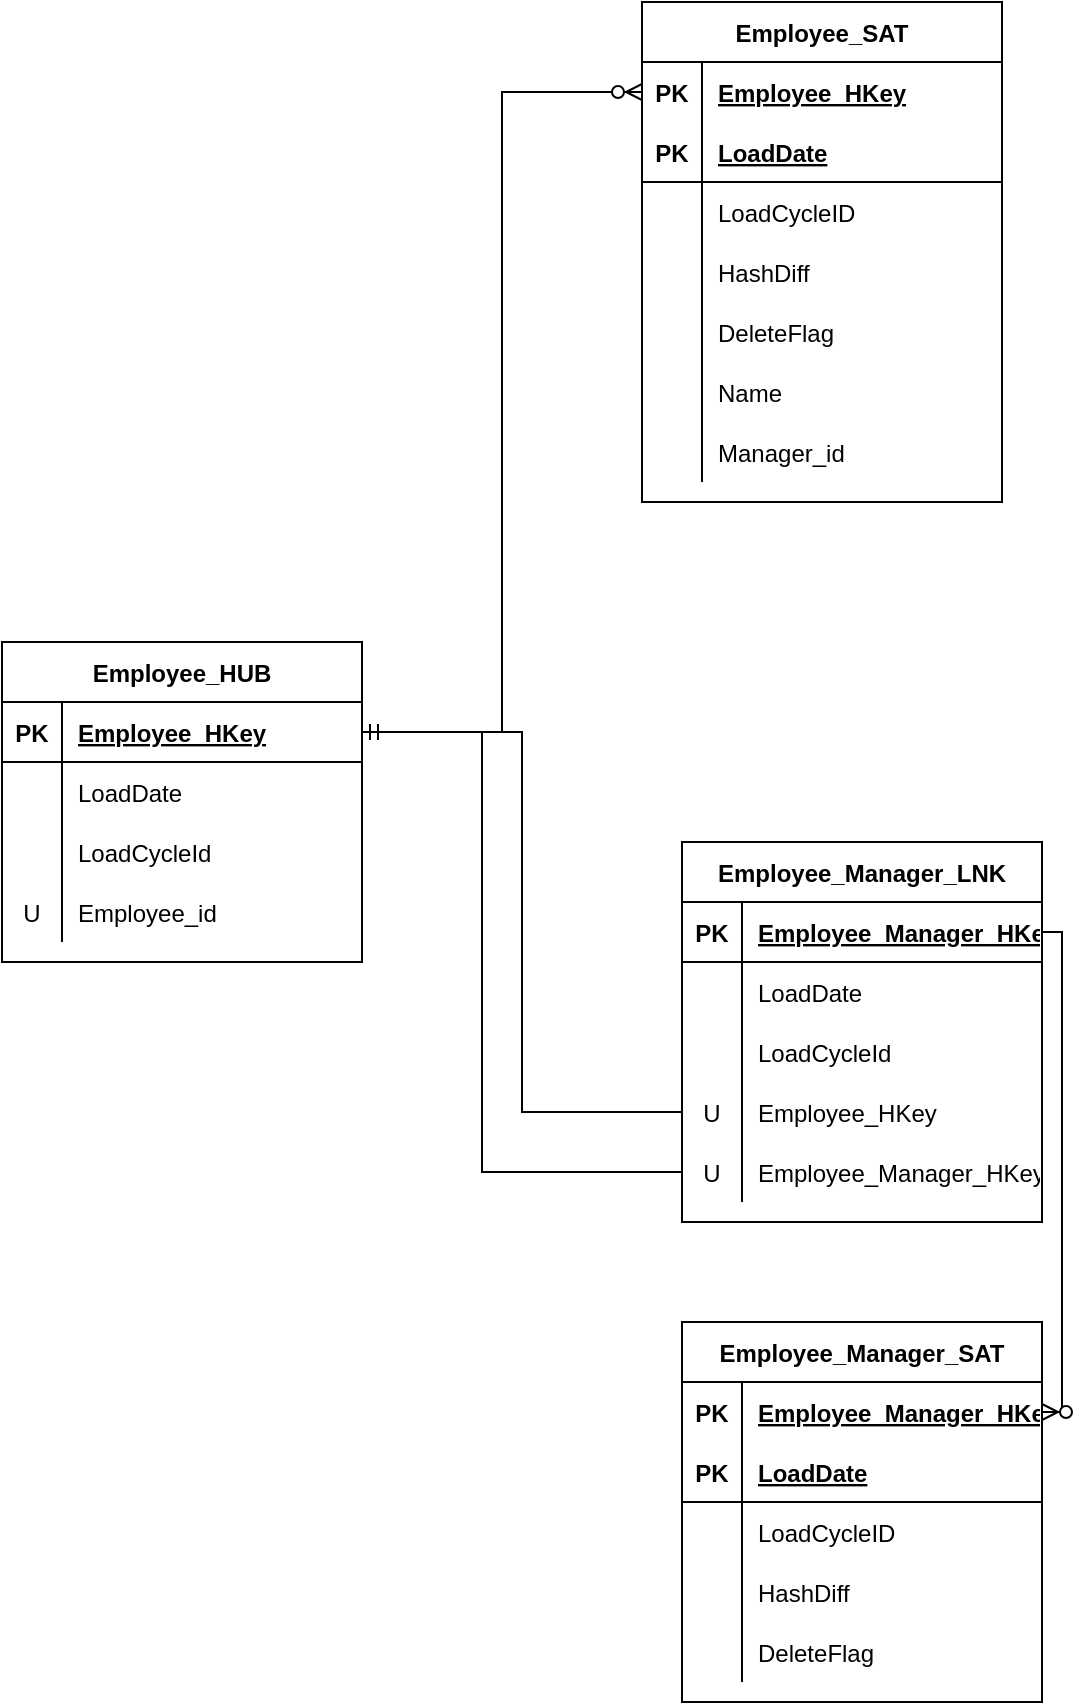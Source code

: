 <mxfile version="16.6.1" type="github">
  <diagram id="XhAqb81qaY7WWSxsu5OB" name="Page-1">
    <mxGraphModel dx="1407" dy="971" grid="1" gridSize="10" guides="1" tooltips="1" connect="1" arrows="1" fold="1" page="1" pageScale="1" pageWidth="827" pageHeight="1169" math="0" shadow="0">
      <root>
        <mxCell id="0" />
        <mxCell id="1" parent="0" />
        <mxCell id="ZphcTN7l0d4UDiau926S-1" value="Employee_HUB" style="shape=table;startSize=30;container=1;collapsible=1;childLayout=tableLayout;fixedRows=1;rowLines=0;fontStyle=1;align=center;resizeLast=1;" parent="1" vertex="1">
          <mxGeometry x="80" y="370" width="180" height="160" as="geometry" />
        </mxCell>
        <mxCell id="ZphcTN7l0d4UDiau926S-2" value="" style="shape=tableRow;horizontal=0;startSize=0;swimlaneHead=0;swimlaneBody=0;fillColor=none;collapsible=0;dropTarget=0;points=[[0,0.5],[1,0.5]];portConstraint=eastwest;top=0;left=0;right=0;bottom=1;" parent="ZphcTN7l0d4UDiau926S-1" vertex="1">
          <mxGeometry y="30" width="180" height="30" as="geometry" />
        </mxCell>
        <mxCell id="ZphcTN7l0d4UDiau926S-3" value="PK" style="shape=partialRectangle;connectable=0;fillColor=none;top=0;left=0;bottom=0;right=0;fontStyle=1;overflow=hidden;" parent="ZphcTN7l0d4UDiau926S-2" vertex="1">
          <mxGeometry width="30" height="30" as="geometry">
            <mxRectangle width="30" height="30" as="alternateBounds" />
          </mxGeometry>
        </mxCell>
        <mxCell id="ZphcTN7l0d4UDiau926S-4" value="Employee_HKey" style="shape=partialRectangle;connectable=0;fillColor=none;top=0;left=0;bottom=0;right=0;align=left;spacingLeft=6;fontStyle=5;overflow=hidden;" parent="ZphcTN7l0d4UDiau926S-2" vertex="1">
          <mxGeometry x="30" width="150" height="30" as="geometry">
            <mxRectangle width="150" height="30" as="alternateBounds" />
          </mxGeometry>
        </mxCell>
        <mxCell id="ZphcTN7l0d4UDiau926S-5" value="" style="shape=tableRow;horizontal=0;startSize=0;swimlaneHead=0;swimlaneBody=0;fillColor=none;collapsible=0;dropTarget=0;points=[[0,0.5],[1,0.5]];portConstraint=eastwest;top=0;left=0;right=0;bottom=0;" parent="ZphcTN7l0d4UDiau926S-1" vertex="1">
          <mxGeometry y="60" width="180" height="30" as="geometry" />
        </mxCell>
        <mxCell id="ZphcTN7l0d4UDiau926S-6" value="" style="shape=partialRectangle;connectable=0;fillColor=none;top=0;left=0;bottom=0;right=0;editable=1;overflow=hidden;" parent="ZphcTN7l0d4UDiau926S-5" vertex="1">
          <mxGeometry width="30" height="30" as="geometry">
            <mxRectangle width="30" height="30" as="alternateBounds" />
          </mxGeometry>
        </mxCell>
        <mxCell id="ZphcTN7l0d4UDiau926S-7" value="LoadDate" style="shape=partialRectangle;connectable=0;fillColor=none;top=0;left=0;bottom=0;right=0;align=left;spacingLeft=6;overflow=hidden;" parent="ZphcTN7l0d4UDiau926S-5" vertex="1">
          <mxGeometry x="30" width="150" height="30" as="geometry">
            <mxRectangle width="150" height="30" as="alternateBounds" />
          </mxGeometry>
        </mxCell>
        <mxCell id="ZphcTN7l0d4UDiau926S-8" value="" style="shape=tableRow;horizontal=0;startSize=0;swimlaneHead=0;swimlaneBody=0;fillColor=none;collapsible=0;dropTarget=0;points=[[0,0.5],[1,0.5]];portConstraint=eastwest;top=0;left=0;right=0;bottom=0;" parent="ZphcTN7l0d4UDiau926S-1" vertex="1">
          <mxGeometry y="90" width="180" height="30" as="geometry" />
        </mxCell>
        <mxCell id="ZphcTN7l0d4UDiau926S-9" value="" style="shape=partialRectangle;connectable=0;fillColor=none;top=0;left=0;bottom=0;right=0;editable=1;overflow=hidden;" parent="ZphcTN7l0d4UDiau926S-8" vertex="1">
          <mxGeometry width="30" height="30" as="geometry">
            <mxRectangle width="30" height="30" as="alternateBounds" />
          </mxGeometry>
        </mxCell>
        <mxCell id="ZphcTN7l0d4UDiau926S-10" value="LoadCycleId" style="shape=partialRectangle;connectable=0;fillColor=none;top=0;left=0;bottom=0;right=0;align=left;spacingLeft=6;overflow=hidden;" parent="ZphcTN7l0d4UDiau926S-8" vertex="1">
          <mxGeometry x="30" width="150" height="30" as="geometry">
            <mxRectangle width="150" height="30" as="alternateBounds" />
          </mxGeometry>
        </mxCell>
        <mxCell id="ZphcTN7l0d4UDiau926S-11" value="" style="shape=tableRow;horizontal=0;startSize=0;swimlaneHead=0;swimlaneBody=0;fillColor=none;collapsible=0;dropTarget=0;points=[[0,0.5],[1,0.5]];portConstraint=eastwest;top=0;left=0;right=0;bottom=0;" parent="ZphcTN7l0d4UDiau926S-1" vertex="1">
          <mxGeometry y="120" width="180" height="30" as="geometry" />
        </mxCell>
        <mxCell id="ZphcTN7l0d4UDiau926S-12" value="U" style="shape=partialRectangle;connectable=0;fillColor=none;top=0;left=0;bottom=0;right=0;editable=1;overflow=hidden;" parent="ZphcTN7l0d4UDiau926S-11" vertex="1">
          <mxGeometry width="30" height="30" as="geometry">
            <mxRectangle width="30" height="30" as="alternateBounds" />
          </mxGeometry>
        </mxCell>
        <mxCell id="ZphcTN7l0d4UDiau926S-13" value="Employee_id" style="shape=partialRectangle;connectable=0;fillColor=none;top=0;left=0;bottom=0;right=0;align=left;spacingLeft=6;overflow=hidden;" parent="ZphcTN7l0d4UDiau926S-11" vertex="1">
          <mxGeometry x="30" width="150" height="30" as="geometry">
            <mxRectangle width="150" height="30" as="alternateBounds" />
          </mxGeometry>
        </mxCell>
        <mxCell id="_coLPlHxsg114Q_rJmpB-6" value="" style="edgeStyle=orthogonalEdgeStyle;fontSize=12;html=1;endArrow=ERzeroToMany;endFill=1;rounded=0;entryX=0;entryY=0.5;entryDx=0;entryDy=0;exitX=1;exitY=0.5;exitDx=0;exitDy=0;" parent="1" source="ZphcTN7l0d4UDiau926S-2" target="n3BJNJHqNVwFad4HW_yZ-2" edge="1">
          <mxGeometry width="100" height="100" relative="1" as="geometry">
            <mxPoint x="340" y="780" as="sourcePoint" />
            <mxPoint x="440" y="680" as="targetPoint" />
          </mxGeometry>
        </mxCell>
        <mxCell id="n3BJNJHqNVwFad4HW_yZ-1" value="Employee_SAT" style="shape=table;startSize=30;container=1;collapsible=1;childLayout=tableLayout;fixedRows=1;rowLines=0;fontStyle=1;align=center;resizeLast=1;" vertex="1" parent="1">
          <mxGeometry x="400" y="50" width="180" height="250" as="geometry" />
        </mxCell>
        <mxCell id="n3BJNJHqNVwFad4HW_yZ-2" value="" style="shape=tableRow;horizontal=0;startSize=0;swimlaneHead=0;swimlaneBody=0;fillColor=none;collapsible=0;dropTarget=0;points=[[0,0.5],[1,0.5]];portConstraint=eastwest;top=0;left=0;right=0;bottom=0;" vertex="1" parent="n3BJNJHqNVwFad4HW_yZ-1">
          <mxGeometry y="30" width="180" height="30" as="geometry" />
        </mxCell>
        <mxCell id="n3BJNJHqNVwFad4HW_yZ-3" value="PK" style="shape=partialRectangle;connectable=0;fillColor=none;top=0;left=0;bottom=0;right=0;fontStyle=1;overflow=hidden;" vertex="1" parent="n3BJNJHqNVwFad4HW_yZ-2">
          <mxGeometry width="30" height="30" as="geometry">
            <mxRectangle width="30" height="30" as="alternateBounds" />
          </mxGeometry>
        </mxCell>
        <mxCell id="n3BJNJHqNVwFad4HW_yZ-4" value="Employee_HKey" style="shape=partialRectangle;connectable=0;fillColor=none;top=0;left=0;bottom=0;right=0;align=left;spacingLeft=6;fontStyle=5;overflow=hidden;" vertex="1" parent="n3BJNJHqNVwFad4HW_yZ-2">
          <mxGeometry x="30" width="150" height="30" as="geometry">
            <mxRectangle width="150" height="30" as="alternateBounds" />
          </mxGeometry>
        </mxCell>
        <mxCell id="n3BJNJHqNVwFad4HW_yZ-5" value="" style="shape=tableRow;horizontal=0;startSize=0;swimlaneHead=0;swimlaneBody=0;fillColor=none;collapsible=0;dropTarget=0;points=[[0,0.5],[1,0.5]];portConstraint=eastwest;top=0;left=0;right=0;bottom=1;" vertex="1" parent="n3BJNJHqNVwFad4HW_yZ-1">
          <mxGeometry y="60" width="180" height="30" as="geometry" />
        </mxCell>
        <mxCell id="n3BJNJHqNVwFad4HW_yZ-6" value="PK" style="shape=partialRectangle;connectable=0;fillColor=none;top=0;left=0;bottom=0;right=0;fontStyle=1;overflow=hidden;" vertex="1" parent="n3BJNJHqNVwFad4HW_yZ-5">
          <mxGeometry width="30" height="30" as="geometry">
            <mxRectangle width="30" height="30" as="alternateBounds" />
          </mxGeometry>
        </mxCell>
        <mxCell id="n3BJNJHqNVwFad4HW_yZ-7" value="LoadDate" style="shape=partialRectangle;connectable=0;fillColor=none;top=0;left=0;bottom=0;right=0;align=left;spacingLeft=6;fontStyle=5;overflow=hidden;" vertex="1" parent="n3BJNJHqNVwFad4HW_yZ-5">
          <mxGeometry x="30" width="150" height="30" as="geometry">
            <mxRectangle width="150" height="30" as="alternateBounds" />
          </mxGeometry>
        </mxCell>
        <mxCell id="n3BJNJHqNVwFad4HW_yZ-8" value="" style="shape=tableRow;horizontal=0;startSize=0;swimlaneHead=0;swimlaneBody=0;fillColor=none;collapsible=0;dropTarget=0;points=[[0,0.5],[1,0.5]];portConstraint=eastwest;top=0;left=0;right=0;bottom=0;" vertex="1" parent="n3BJNJHqNVwFad4HW_yZ-1">
          <mxGeometry y="90" width="180" height="30" as="geometry" />
        </mxCell>
        <mxCell id="n3BJNJHqNVwFad4HW_yZ-9" value="" style="shape=partialRectangle;connectable=0;fillColor=none;top=0;left=0;bottom=0;right=0;editable=1;overflow=hidden;" vertex="1" parent="n3BJNJHqNVwFad4HW_yZ-8">
          <mxGeometry width="30" height="30" as="geometry">
            <mxRectangle width="30" height="30" as="alternateBounds" />
          </mxGeometry>
        </mxCell>
        <mxCell id="n3BJNJHqNVwFad4HW_yZ-10" value="LoadCycleID" style="shape=partialRectangle;connectable=0;fillColor=none;top=0;left=0;bottom=0;right=0;align=left;spacingLeft=6;overflow=hidden;" vertex="1" parent="n3BJNJHqNVwFad4HW_yZ-8">
          <mxGeometry x="30" width="150" height="30" as="geometry">
            <mxRectangle width="150" height="30" as="alternateBounds" />
          </mxGeometry>
        </mxCell>
        <mxCell id="n3BJNJHqNVwFad4HW_yZ-11" value="" style="shape=tableRow;horizontal=0;startSize=0;swimlaneHead=0;swimlaneBody=0;fillColor=none;collapsible=0;dropTarget=0;points=[[0,0.5],[1,0.5]];portConstraint=eastwest;top=0;left=0;right=0;bottom=0;" vertex="1" parent="n3BJNJHqNVwFad4HW_yZ-1">
          <mxGeometry y="120" width="180" height="30" as="geometry" />
        </mxCell>
        <mxCell id="n3BJNJHqNVwFad4HW_yZ-12" value="" style="shape=partialRectangle;connectable=0;fillColor=none;top=0;left=0;bottom=0;right=0;editable=1;overflow=hidden;" vertex="1" parent="n3BJNJHqNVwFad4HW_yZ-11">
          <mxGeometry width="30" height="30" as="geometry">
            <mxRectangle width="30" height="30" as="alternateBounds" />
          </mxGeometry>
        </mxCell>
        <mxCell id="n3BJNJHqNVwFad4HW_yZ-13" value="HashDiff" style="shape=partialRectangle;connectable=0;fillColor=none;top=0;left=0;bottom=0;right=0;align=left;spacingLeft=6;overflow=hidden;" vertex="1" parent="n3BJNJHqNVwFad4HW_yZ-11">
          <mxGeometry x="30" width="150" height="30" as="geometry">
            <mxRectangle width="150" height="30" as="alternateBounds" />
          </mxGeometry>
        </mxCell>
        <mxCell id="n3BJNJHqNVwFad4HW_yZ-14" value="" style="shape=tableRow;horizontal=0;startSize=0;swimlaneHead=0;swimlaneBody=0;fillColor=none;collapsible=0;dropTarget=0;points=[[0,0.5],[1,0.5]];portConstraint=eastwest;top=0;left=0;right=0;bottom=0;" vertex="1" parent="n3BJNJHqNVwFad4HW_yZ-1">
          <mxGeometry y="150" width="180" height="30" as="geometry" />
        </mxCell>
        <mxCell id="n3BJNJHqNVwFad4HW_yZ-15" value="" style="shape=partialRectangle;connectable=0;fillColor=none;top=0;left=0;bottom=0;right=0;editable=1;overflow=hidden;" vertex="1" parent="n3BJNJHqNVwFad4HW_yZ-14">
          <mxGeometry width="30" height="30" as="geometry">
            <mxRectangle width="30" height="30" as="alternateBounds" />
          </mxGeometry>
        </mxCell>
        <mxCell id="n3BJNJHqNVwFad4HW_yZ-16" value="DeleteFlag" style="shape=partialRectangle;connectable=0;fillColor=none;top=0;left=0;bottom=0;right=0;align=left;spacingLeft=6;overflow=hidden;" vertex="1" parent="n3BJNJHqNVwFad4HW_yZ-14">
          <mxGeometry x="30" width="150" height="30" as="geometry">
            <mxRectangle width="150" height="30" as="alternateBounds" />
          </mxGeometry>
        </mxCell>
        <mxCell id="n3BJNJHqNVwFad4HW_yZ-17" value="" style="shape=tableRow;horizontal=0;startSize=0;swimlaneHead=0;swimlaneBody=0;fillColor=none;collapsible=0;dropTarget=0;points=[[0,0.5],[1,0.5]];portConstraint=eastwest;top=0;left=0;right=0;bottom=0;" vertex="1" parent="n3BJNJHqNVwFad4HW_yZ-1">
          <mxGeometry y="180" width="180" height="30" as="geometry" />
        </mxCell>
        <mxCell id="n3BJNJHqNVwFad4HW_yZ-18" value="" style="shape=partialRectangle;connectable=0;fillColor=none;top=0;left=0;bottom=0;right=0;editable=1;overflow=hidden;" vertex="1" parent="n3BJNJHqNVwFad4HW_yZ-17">
          <mxGeometry width="30" height="30" as="geometry">
            <mxRectangle width="30" height="30" as="alternateBounds" />
          </mxGeometry>
        </mxCell>
        <mxCell id="n3BJNJHqNVwFad4HW_yZ-19" value="Name" style="shape=partialRectangle;connectable=0;fillColor=none;top=0;left=0;bottom=0;right=0;align=left;spacingLeft=6;overflow=hidden;" vertex="1" parent="n3BJNJHqNVwFad4HW_yZ-17">
          <mxGeometry x="30" width="150" height="30" as="geometry">
            <mxRectangle width="150" height="30" as="alternateBounds" />
          </mxGeometry>
        </mxCell>
        <mxCell id="n3BJNJHqNVwFad4HW_yZ-45" value="" style="shape=tableRow;horizontal=0;startSize=0;swimlaneHead=0;swimlaneBody=0;fillColor=none;collapsible=0;dropTarget=0;points=[[0,0.5],[1,0.5]];portConstraint=eastwest;top=0;left=0;right=0;bottom=0;" vertex="1" parent="n3BJNJHqNVwFad4HW_yZ-1">
          <mxGeometry y="210" width="180" height="30" as="geometry" />
        </mxCell>
        <mxCell id="n3BJNJHqNVwFad4HW_yZ-46" value="" style="shape=partialRectangle;connectable=0;fillColor=none;top=0;left=0;bottom=0;right=0;editable=1;overflow=hidden;" vertex="1" parent="n3BJNJHqNVwFad4HW_yZ-45">
          <mxGeometry width="30" height="30" as="geometry">
            <mxRectangle width="30" height="30" as="alternateBounds" />
          </mxGeometry>
        </mxCell>
        <mxCell id="n3BJNJHqNVwFad4HW_yZ-47" value="Manager_id" style="shape=partialRectangle;connectable=0;fillColor=none;top=0;left=0;bottom=0;right=0;align=left;spacingLeft=6;overflow=hidden;" vertex="1" parent="n3BJNJHqNVwFad4HW_yZ-45">
          <mxGeometry x="30" width="150" height="30" as="geometry">
            <mxRectangle width="150" height="30" as="alternateBounds" />
          </mxGeometry>
        </mxCell>
        <mxCell id="n3BJNJHqNVwFad4HW_yZ-20" value="Employee_Manager_LNK" style="shape=table;startSize=30;container=1;collapsible=1;childLayout=tableLayout;fixedRows=1;rowLines=0;fontStyle=1;align=center;resizeLast=1;" vertex="1" parent="1">
          <mxGeometry x="420" y="470" width="180" height="190" as="geometry" />
        </mxCell>
        <mxCell id="n3BJNJHqNVwFad4HW_yZ-21" value="" style="shape=tableRow;horizontal=0;startSize=0;swimlaneHead=0;swimlaneBody=0;fillColor=none;collapsible=0;dropTarget=0;points=[[0,0.5],[1,0.5]];portConstraint=eastwest;top=0;left=0;right=0;bottom=1;" vertex="1" parent="n3BJNJHqNVwFad4HW_yZ-20">
          <mxGeometry y="30" width="180" height="30" as="geometry" />
        </mxCell>
        <mxCell id="n3BJNJHqNVwFad4HW_yZ-22" value="PK" style="shape=partialRectangle;connectable=0;fillColor=none;top=0;left=0;bottom=0;right=0;fontStyle=1;overflow=hidden;" vertex="1" parent="n3BJNJHqNVwFad4HW_yZ-21">
          <mxGeometry width="30" height="30" as="geometry">
            <mxRectangle width="30" height="30" as="alternateBounds" />
          </mxGeometry>
        </mxCell>
        <mxCell id="n3BJNJHqNVwFad4HW_yZ-23" value="Employee_Manager_HKey" style="shape=partialRectangle;connectable=0;fillColor=none;top=0;left=0;bottom=0;right=0;align=left;spacingLeft=6;fontStyle=5;overflow=hidden;" vertex="1" parent="n3BJNJHqNVwFad4HW_yZ-21">
          <mxGeometry x="30" width="150" height="30" as="geometry">
            <mxRectangle width="150" height="30" as="alternateBounds" />
          </mxGeometry>
        </mxCell>
        <mxCell id="n3BJNJHqNVwFad4HW_yZ-24" value="" style="shape=tableRow;horizontal=0;startSize=0;swimlaneHead=0;swimlaneBody=0;fillColor=none;collapsible=0;dropTarget=0;points=[[0,0.5],[1,0.5]];portConstraint=eastwest;top=0;left=0;right=0;bottom=0;" vertex="1" parent="n3BJNJHqNVwFad4HW_yZ-20">
          <mxGeometry y="60" width="180" height="30" as="geometry" />
        </mxCell>
        <mxCell id="n3BJNJHqNVwFad4HW_yZ-25" value="" style="shape=partialRectangle;connectable=0;fillColor=none;top=0;left=0;bottom=0;right=0;editable=1;overflow=hidden;" vertex="1" parent="n3BJNJHqNVwFad4HW_yZ-24">
          <mxGeometry width="30" height="30" as="geometry">
            <mxRectangle width="30" height="30" as="alternateBounds" />
          </mxGeometry>
        </mxCell>
        <mxCell id="n3BJNJHqNVwFad4HW_yZ-26" value="LoadDate" style="shape=partialRectangle;connectable=0;fillColor=none;top=0;left=0;bottom=0;right=0;align=left;spacingLeft=6;overflow=hidden;" vertex="1" parent="n3BJNJHqNVwFad4HW_yZ-24">
          <mxGeometry x="30" width="150" height="30" as="geometry">
            <mxRectangle width="150" height="30" as="alternateBounds" />
          </mxGeometry>
        </mxCell>
        <mxCell id="n3BJNJHqNVwFad4HW_yZ-27" value="" style="shape=tableRow;horizontal=0;startSize=0;swimlaneHead=0;swimlaneBody=0;fillColor=none;collapsible=0;dropTarget=0;points=[[0,0.5],[1,0.5]];portConstraint=eastwest;top=0;left=0;right=0;bottom=0;" vertex="1" parent="n3BJNJHqNVwFad4HW_yZ-20">
          <mxGeometry y="90" width="180" height="30" as="geometry" />
        </mxCell>
        <mxCell id="n3BJNJHqNVwFad4HW_yZ-28" value="" style="shape=partialRectangle;connectable=0;fillColor=none;top=0;left=0;bottom=0;right=0;editable=1;overflow=hidden;" vertex="1" parent="n3BJNJHqNVwFad4HW_yZ-27">
          <mxGeometry width="30" height="30" as="geometry">
            <mxRectangle width="30" height="30" as="alternateBounds" />
          </mxGeometry>
        </mxCell>
        <mxCell id="n3BJNJHqNVwFad4HW_yZ-29" value="LoadCycleId" style="shape=partialRectangle;connectable=0;fillColor=none;top=0;left=0;bottom=0;right=0;align=left;spacingLeft=6;overflow=hidden;" vertex="1" parent="n3BJNJHqNVwFad4HW_yZ-27">
          <mxGeometry x="30" width="150" height="30" as="geometry">
            <mxRectangle width="150" height="30" as="alternateBounds" />
          </mxGeometry>
        </mxCell>
        <mxCell id="n3BJNJHqNVwFad4HW_yZ-30" value="" style="shape=tableRow;horizontal=0;startSize=0;swimlaneHead=0;swimlaneBody=0;fillColor=none;collapsible=0;dropTarget=0;points=[[0,0.5],[1,0.5]];portConstraint=eastwest;top=0;left=0;right=0;bottom=0;" vertex="1" parent="n3BJNJHqNVwFad4HW_yZ-20">
          <mxGeometry y="120" width="180" height="30" as="geometry" />
        </mxCell>
        <mxCell id="n3BJNJHqNVwFad4HW_yZ-31" value="U" style="shape=partialRectangle;connectable=0;fillColor=none;top=0;left=0;bottom=0;right=0;editable=1;overflow=hidden;" vertex="1" parent="n3BJNJHqNVwFad4HW_yZ-30">
          <mxGeometry width="30" height="30" as="geometry">
            <mxRectangle width="30" height="30" as="alternateBounds" />
          </mxGeometry>
        </mxCell>
        <mxCell id="n3BJNJHqNVwFad4HW_yZ-32" value="Employee_HKey" style="shape=partialRectangle;connectable=0;fillColor=none;top=0;left=0;bottom=0;right=0;align=left;spacingLeft=6;overflow=hidden;" vertex="1" parent="n3BJNJHqNVwFad4HW_yZ-30">
          <mxGeometry x="30" width="150" height="30" as="geometry">
            <mxRectangle width="150" height="30" as="alternateBounds" />
          </mxGeometry>
        </mxCell>
        <mxCell id="n3BJNJHqNVwFad4HW_yZ-48" value="" style="shape=tableRow;horizontal=0;startSize=0;swimlaneHead=0;swimlaneBody=0;fillColor=none;collapsible=0;dropTarget=0;points=[[0,0.5],[1,0.5]];portConstraint=eastwest;top=0;left=0;right=0;bottom=0;" vertex="1" parent="n3BJNJHqNVwFad4HW_yZ-20">
          <mxGeometry y="150" width="180" height="30" as="geometry" />
        </mxCell>
        <mxCell id="n3BJNJHqNVwFad4HW_yZ-49" value="U" style="shape=partialRectangle;connectable=0;fillColor=none;top=0;left=0;bottom=0;right=0;editable=1;overflow=hidden;" vertex="1" parent="n3BJNJHqNVwFad4HW_yZ-48">
          <mxGeometry width="30" height="30" as="geometry">
            <mxRectangle width="30" height="30" as="alternateBounds" />
          </mxGeometry>
        </mxCell>
        <mxCell id="n3BJNJHqNVwFad4HW_yZ-50" value="Employee_Manager_HKey" style="shape=partialRectangle;connectable=0;fillColor=none;top=0;left=0;bottom=0;right=0;align=left;spacingLeft=6;overflow=hidden;" vertex="1" parent="n3BJNJHqNVwFad4HW_yZ-48">
          <mxGeometry x="30" width="150" height="30" as="geometry">
            <mxRectangle width="150" height="30" as="alternateBounds" />
          </mxGeometry>
        </mxCell>
        <mxCell id="n3BJNJHqNVwFad4HW_yZ-51" value="" style="edgeStyle=orthogonalEdgeStyle;fontSize=12;html=1;endArrow=ERmandOne;rounded=0;entryX=1;entryY=0.5;entryDx=0;entryDy=0;exitX=0;exitY=0.5;exitDx=0;exitDy=0;" edge="1" parent="1" source="n3BJNJHqNVwFad4HW_yZ-30" target="ZphcTN7l0d4UDiau926S-2">
          <mxGeometry width="100" height="100" relative="1" as="geometry">
            <mxPoint x="130" y="820" as="sourcePoint" />
            <mxPoint x="260" y="420" as="targetPoint" />
          </mxGeometry>
        </mxCell>
        <mxCell id="n3BJNJHqNVwFad4HW_yZ-52" value="" style="edgeStyle=orthogonalEdgeStyle;fontSize=12;html=1;endArrow=ERmandOne;rounded=0;entryX=1;entryY=0.5;entryDx=0;entryDy=0;exitX=0;exitY=0.5;exitDx=0;exitDy=0;" edge="1" parent="1" source="n3BJNJHqNVwFad4HW_yZ-48" target="ZphcTN7l0d4UDiau926S-2">
          <mxGeometry width="100" height="100" relative="1" as="geometry">
            <mxPoint x="430" y="615" as="sourcePoint" />
            <mxPoint x="270" y="425" as="targetPoint" />
            <Array as="points">
              <mxPoint x="320" y="635" />
              <mxPoint x="320" y="415" />
            </Array>
          </mxGeometry>
        </mxCell>
        <mxCell id="n3BJNJHqNVwFad4HW_yZ-53" value="Employee_Manager_SAT" style="shape=table;startSize=30;container=1;collapsible=1;childLayout=tableLayout;fixedRows=1;rowLines=0;fontStyle=1;align=center;resizeLast=1;" vertex="1" parent="1">
          <mxGeometry x="420" y="710" width="180" height="190" as="geometry" />
        </mxCell>
        <mxCell id="n3BJNJHqNVwFad4HW_yZ-54" value="" style="shape=tableRow;horizontal=0;startSize=0;swimlaneHead=0;swimlaneBody=0;fillColor=none;collapsible=0;dropTarget=0;points=[[0,0.5],[1,0.5]];portConstraint=eastwest;top=0;left=0;right=0;bottom=0;" vertex="1" parent="n3BJNJHqNVwFad4HW_yZ-53">
          <mxGeometry y="30" width="180" height="30" as="geometry" />
        </mxCell>
        <mxCell id="n3BJNJHqNVwFad4HW_yZ-55" value="PK" style="shape=partialRectangle;connectable=0;fillColor=none;top=0;left=0;bottom=0;right=0;fontStyle=1;overflow=hidden;" vertex="1" parent="n3BJNJHqNVwFad4HW_yZ-54">
          <mxGeometry width="30" height="30" as="geometry">
            <mxRectangle width="30" height="30" as="alternateBounds" />
          </mxGeometry>
        </mxCell>
        <mxCell id="n3BJNJHqNVwFad4HW_yZ-56" value="Employee_Manager_HKey" style="shape=partialRectangle;connectable=0;fillColor=none;top=0;left=0;bottom=0;right=0;align=left;spacingLeft=6;fontStyle=5;overflow=hidden;" vertex="1" parent="n3BJNJHqNVwFad4HW_yZ-54">
          <mxGeometry x="30" width="150" height="30" as="geometry">
            <mxRectangle width="150" height="30" as="alternateBounds" />
          </mxGeometry>
        </mxCell>
        <mxCell id="n3BJNJHqNVwFad4HW_yZ-57" value="" style="shape=tableRow;horizontal=0;startSize=0;swimlaneHead=0;swimlaneBody=0;fillColor=none;collapsible=0;dropTarget=0;points=[[0,0.5],[1,0.5]];portConstraint=eastwest;top=0;left=0;right=0;bottom=1;" vertex="1" parent="n3BJNJHqNVwFad4HW_yZ-53">
          <mxGeometry y="60" width="180" height="30" as="geometry" />
        </mxCell>
        <mxCell id="n3BJNJHqNVwFad4HW_yZ-58" value="PK" style="shape=partialRectangle;connectable=0;fillColor=none;top=0;left=0;bottom=0;right=0;fontStyle=1;overflow=hidden;" vertex="1" parent="n3BJNJHqNVwFad4HW_yZ-57">
          <mxGeometry width="30" height="30" as="geometry">
            <mxRectangle width="30" height="30" as="alternateBounds" />
          </mxGeometry>
        </mxCell>
        <mxCell id="n3BJNJHqNVwFad4HW_yZ-59" value="LoadDate" style="shape=partialRectangle;connectable=0;fillColor=none;top=0;left=0;bottom=0;right=0;align=left;spacingLeft=6;fontStyle=5;overflow=hidden;" vertex="1" parent="n3BJNJHqNVwFad4HW_yZ-57">
          <mxGeometry x="30" width="150" height="30" as="geometry">
            <mxRectangle width="150" height="30" as="alternateBounds" />
          </mxGeometry>
        </mxCell>
        <mxCell id="n3BJNJHqNVwFad4HW_yZ-60" value="" style="shape=tableRow;horizontal=0;startSize=0;swimlaneHead=0;swimlaneBody=0;fillColor=none;collapsible=0;dropTarget=0;points=[[0,0.5],[1,0.5]];portConstraint=eastwest;top=0;left=0;right=0;bottom=0;" vertex="1" parent="n3BJNJHqNVwFad4HW_yZ-53">
          <mxGeometry y="90" width="180" height="30" as="geometry" />
        </mxCell>
        <mxCell id="n3BJNJHqNVwFad4HW_yZ-61" value="" style="shape=partialRectangle;connectable=0;fillColor=none;top=0;left=0;bottom=0;right=0;editable=1;overflow=hidden;" vertex="1" parent="n3BJNJHqNVwFad4HW_yZ-60">
          <mxGeometry width="30" height="30" as="geometry">
            <mxRectangle width="30" height="30" as="alternateBounds" />
          </mxGeometry>
        </mxCell>
        <mxCell id="n3BJNJHqNVwFad4HW_yZ-62" value="LoadCycleID" style="shape=partialRectangle;connectable=0;fillColor=none;top=0;left=0;bottom=0;right=0;align=left;spacingLeft=6;overflow=hidden;" vertex="1" parent="n3BJNJHqNVwFad4HW_yZ-60">
          <mxGeometry x="30" width="150" height="30" as="geometry">
            <mxRectangle width="150" height="30" as="alternateBounds" />
          </mxGeometry>
        </mxCell>
        <mxCell id="n3BJNJHqNVwFad4HW_yZ-63" value="" style="shape=tableRow;horizontal=0;startSize=0;swimlaneHead=0;swimlaneBody=0;fillColor=none;collapsible=0;dropTarget=0;points=[[0,0.5],[1,0.5]];portConstraint=eastwest;top=0;left=0;right=0;bottom=0;" vertex="1" parent="n3BJNJHqNVwFad4HW_yZ-53">
          <mxGeometry y="120" width="180" height="30" as="geometry" />
        </mxCell>
        <mxCell id="n3BJNJHqNVwFad4HW_yZ-64" value="" style="shape=partialRectangle;connectable=0;fillColor=none;top=0;left=0;bottom=0;right=0;editable=1;overflow=hidden;" vertex="1" parent="n3BJNJHqNVwFad4HW_yZ-63">
          <mxGeometry width="30" height="30" as="geometry">
            <mxRectangle width="30" height="30" as="alternateBounds" />
          </mxGeometry>
        </mxCell>
        <mxCell id="n3BJNJHqNVwFad4HW_yZ-65" value="HashDiff" style="shape=partialRectangle;connectable=0;fillColor=none;top=0;left=0;bottom=0;right=0;align=left;spacingLeft=6;overflow=hidden;" vertex="1" parent="n3BJNJHqNVwFad4HW_yZ-63">
          <mxGeometry x="30" width="150" height="30" as="geometry">
            <mxRectangle width="150" height="30" as="alternateBounds" />
          </mxGeometry>
        </mxCell>
        <mxCell id="n3BJNJHqNVwFad4HW_yZ-66" value="" style="shape=tableRow;horizontal=0;startSize=0;swimlaneHead=0;swimlaneBody=0;fillColor=none;collapsible=0;dropTarget=0;points=[[0,0.5],[1,0.5]];portConstraint=eastwest;top=0;left=0;right=0;bottom=0;" vertex="1" parent="n3BJNJHqNVwFad4HW_yZ-53">
          <mxGeometry y="150" width="180" height="30" as="geometry" />
        </mxCell>
        <mxCell id="n3BJNJHqNVwFad4HW_yZ-67" value="" style="shape=partialRectangle;connectable=0;fillColor=none;top=0;left=0;bottom=0;right=0;editable=1;overflow=hidden;" vertex="1" parent="n3BJNJHqNVwFad4HW_yZ-66">
          <mxGeometry width="30" height="30" as="geometry">
            <mxRectangle width="30" height="30" as="alternateBounds" />
          </mxGeometry>
        </mxCell>
        <mxCell id="n3BJNJHqNVwFad4HW_yZ-68" value="DeleteFlag" style="shape=partialRectangle;connectable=0;fillColor=none;top=0;left=0;bottom=0;right=0;align=left;spacingLeft=6;overflow=hidden;" vertex="1" parent="n3BJNJHqNVwFad4HW_yZ-66">
          <mxGeometry x="30" width="150" height="30" as="geometry">
            <mxRectangle width="150" height="30" as="alternateBounds" />
          </mxGeometry>
        </mxCell>
        <mxCell id="n3BJNJHqNVwFad4HW_yZ-75" value="" style="edgeStyle=orthogonalEdgeStyle;fontSize=12;html=1;endArrow=ERzeroToMany;endFill=1;rounded=0;entryX=1;entryY=0.5;entryDx=0;entryDy=0;exitX=1;exitY=0.5;exitDx=0;exitDy=0;" edge="1" parent="1" source="n3BJNJHqNVwFad4HW_yZ-21" target="n3BJNJHqNVwFad4HW_yZ-54">
          <mxGeometry width="100" height="100" relative="1" as="geometry">
            <mxPoint x="270" y="425" as="sourcePoint" />
            <mxPoint x="410" y="105" as="targetPoint" />
          </mxGeometry>
        </mxCell>
      </root>
    </mxGraphModel>
  </diagram>
</mxfile>
